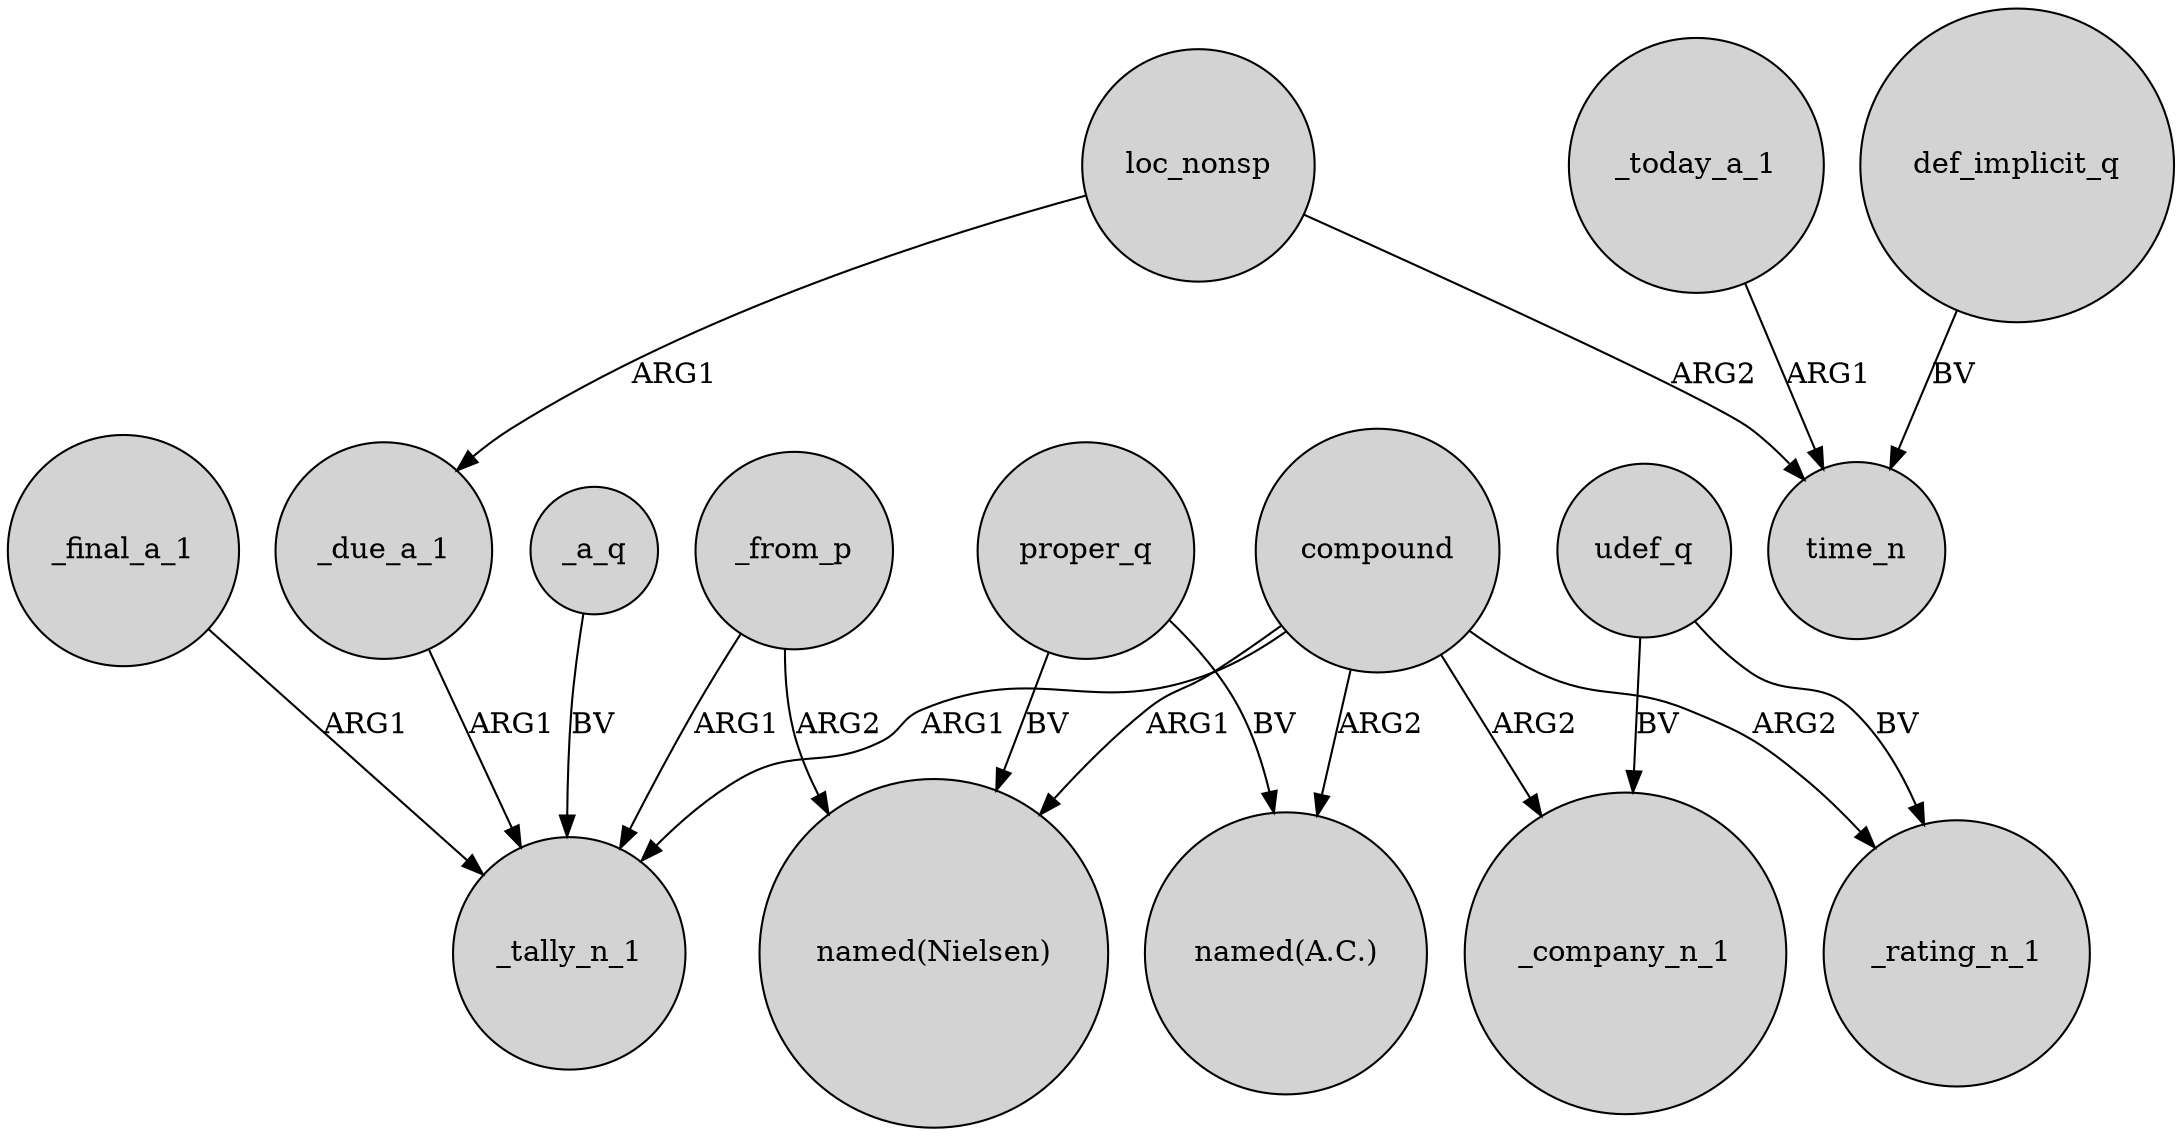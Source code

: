 digraph {
	node [shape=circle style=filled]
	_final_a_1 -> _tally_n_1 [label=ARG1]
	compound -> "named(Nielsen)" [label=ARG1]
	udef_q -> _company_n_1 [label=BV]
	compound -> _tally_n_1 [label=ARG1]
	loc_nonsp -> _due_a_1 [label=ARG1]
	_today_a_1 -> time_n [label=ARG1]
	compound -> "named(A.C.)" [label=ARG2]
	compound -> _rating_n_1 [label=ARG2]
	_a_q -> _tally_n_1 [label=BV]
	udef_q -> _rating_n_1 [label=BV]
	proper_q -> "named(A.C.)" [label=BV]
	_from_p -> _tally_n_1 [label=ARG1]
	loc_nonsp -> time_n [label=ARG2]
	_from_p -> "named(Nielsen)" [label=ARG2]
	compound -> _company_n_1 [label=ARG2]
	def_implicit_q -> time_n [label=BV]
	_due_a_1 -> _tally_n_1 [label=ARG1]
	proper_q -> "named(Nielsen)" [label=BV]
}
